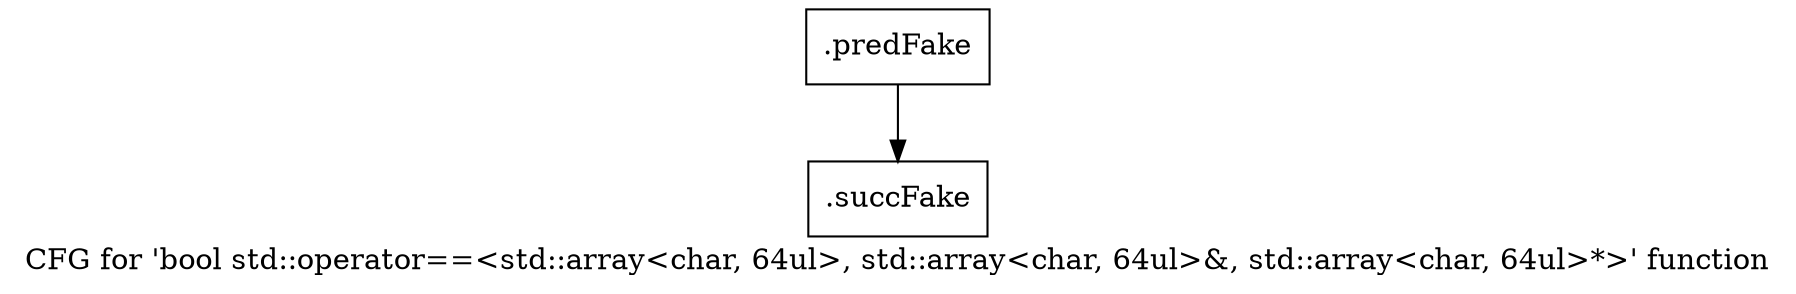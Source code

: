 digraph "CFG for 'bool std::operator==\<std::array\<char, 64ul\>, std::array\<char, 64ul\>&, std::array\<char, 64ul\>*\>' function" {
	label="CFG for 'bool std::operator==\<std::array\<char, 64ul\>, std::array\<char, 64ul\>&, std::array\<char, 64ul\>*\>' function";

	Node0x5e80460 [shape=record,filename="",linenumber="",label="{.predFake}"];
	Node0x5e80460 -> Node0x6103820[ callList="" memoryops="" filename="/mnt/xilinx/Vitis_HLS/2021.2/tps/lnx64/gcc-6.2.0/lib/gcc/x86_64-pc-linux-gnu/6.2.0/../../../../include/c++/6.2.0/bits/stl_deque.h" execusionnum="9"];
	Node0x6103820 [shape=record,filename="/mnt/xilinx/Vitis_HLS/2021.2/tps/lnx64/gcc-6.2.0/lib/gcc/x86_64-pc-linux-gnu/6.2.0/../../../../include/c++/6.2.0/bits/stl_deque.h",linenumber="267",label="{.succFake}"];
}
